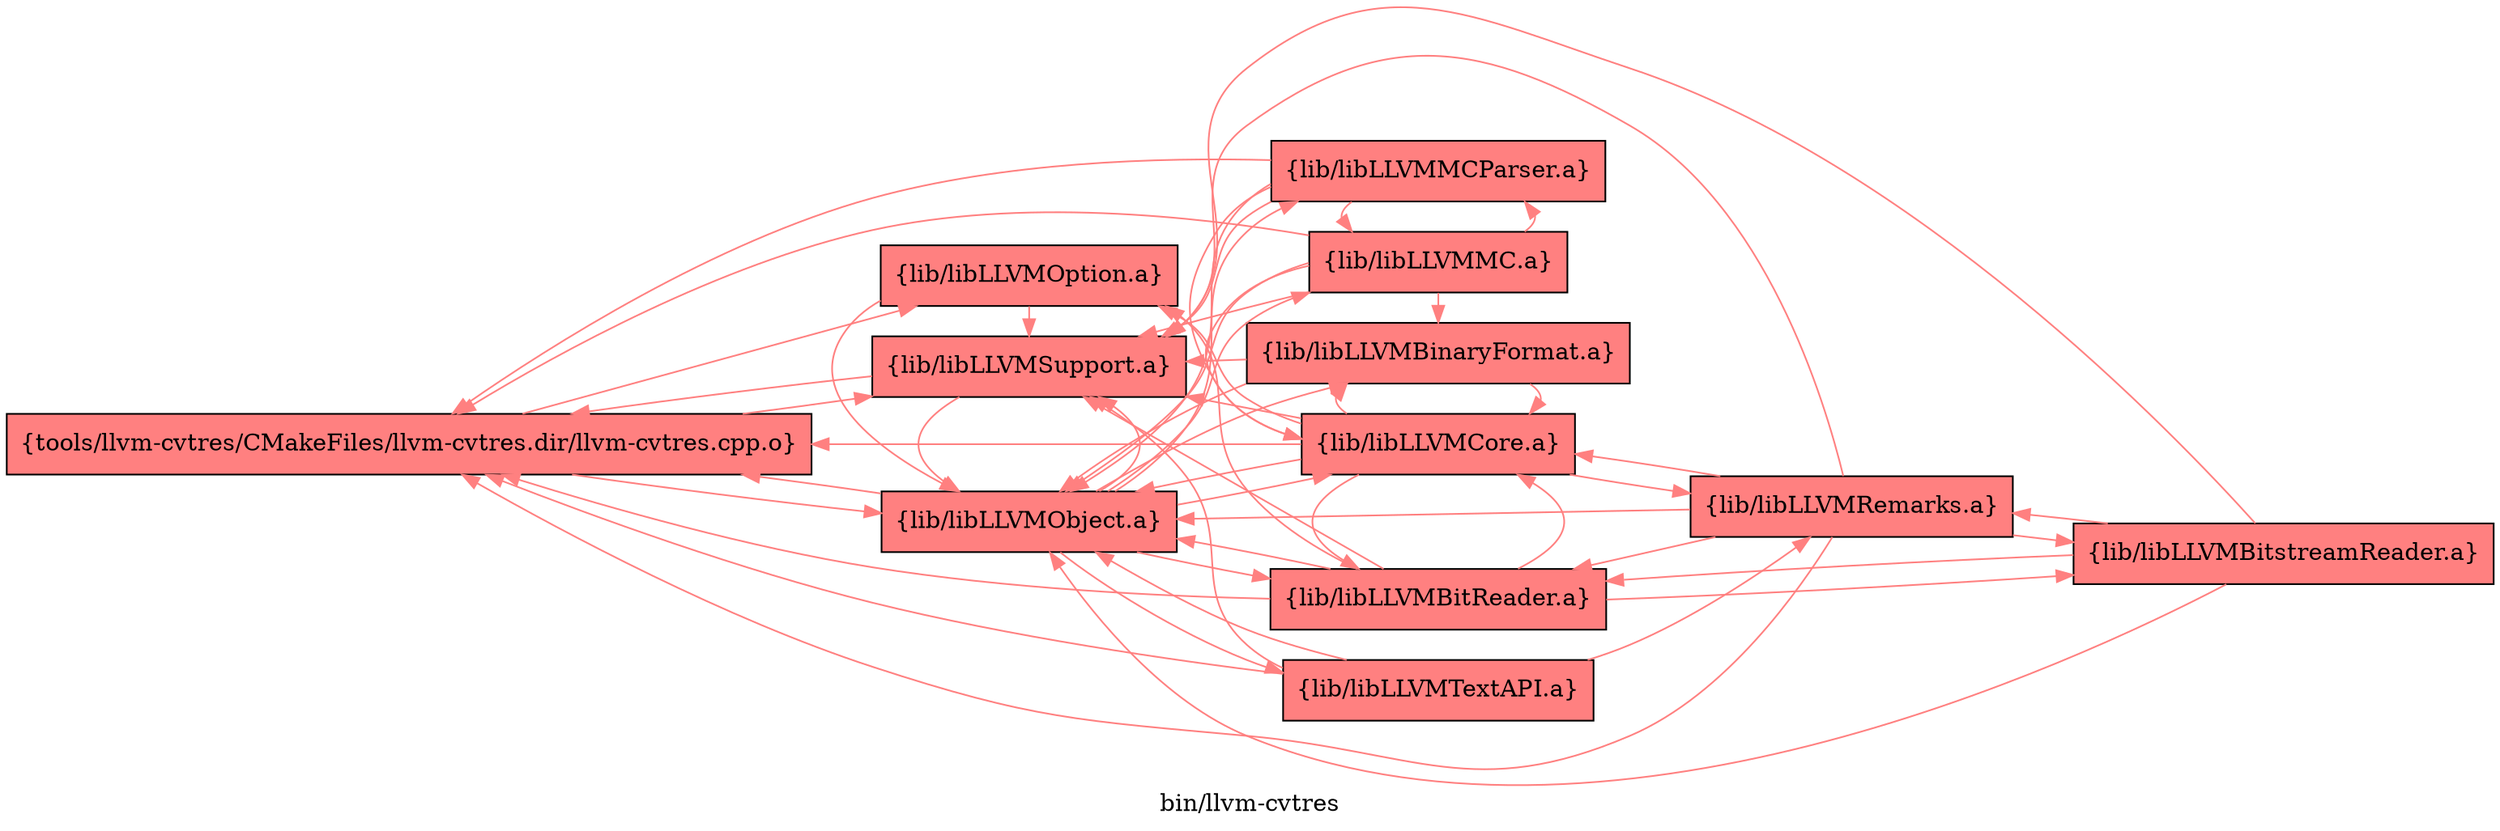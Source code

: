 digraph "bin/llvm-cvtres" {
	label="bin/llvm-cvtres";
	rankdir="LR"
	{ rank=same; Node0x5647b55400f8;  }
	{ rank=same; Node0x5647b553ff68; Node0x5647b553fa68; Node0x5647b5547268;  }
	{ rank=same; Node0x5647b5544f68; Node0x5647b5546868; Node0x5647b5547768; Node0x5647b5547c68; Node0x5647b5546368; Node0x5647b5544a68;  }

	Node0x5647b55400f8 [shape=record,shape=box,style=filled,fillcolor="1.000000 0.5 1",group=1,label="{tools/llvm-cvtres/CMakeFiles/llvm-cvtres.dir/llvm-cvtres.cpp.o}"];
	Node0x5647b55400f8 -> Node0x5647b553ff68[color="1.000000 0.5 1"];
	Node0x5647b55400f8 -> Node0x5647b553fa68[color="1.000000 0.5 1"];
	Node0x5647b55400f8 -> Node0x5647b5547268[color="1.000000 0.5 1"];
	Node0x5647b553ff68 [shape=record,shape=box,style=filled,fillcolor="1.000000 0.5 1",group=1,label="{lib/libLLVMObject.a}"];
	Node0x5647b553ff68 -> Node0x5647b5547268[color="1.000000 0.5 1"];
	Node0x5647b553ff68 -> Node0x5647b5544f68[color="1.000000 0.5 1"];
	Node0x5647b553ff68 -> Node0x5647b55400f8[color="1.000000 0.5 1"];
	Node0x5647b553ff68 -> Node0x5647b5546868[color="1.000000 0.5 1"];
	Node0x5647b553ff68 -> Node0x5647b5547768[color="1.000000 0.5 1"];
	Node0x5647b553ff68 -> Node0x5647b5547c68[color="1.000000 0.5 1"];
	Node0x5647b553ff68 -> Node0x5647b5546368[color="1.000000 0.5 1"];
	Node0x5647b553ff68 -> Node0x5647b5544a68[color="1.000000 0.5 1"];
	Node0x5647b553fa68 [shape=record,shape=box,style=filled,fillcolor="1.000000 0.5 1",group=1,label="{lib/libLLVMOption.a}"];
	Node0x5647b553fa68 -> Node0x5647b5547268[color="1.000000 0.5 1"];
	Node0x5647b553fa68 -> Node0x5647b553ff68[color="1.000000 0.5 1"];
	Node0x5647b5547268 [shape=record,shape=box,style=filled,fillcolor="1.000000 0.5 1",group=1,label="{lib/libLLVMSupport.a}"];
	Node0x5647b5547268 -> Node0x5647b553ff68[color="1.000000 0.5 1"];
	Node0x5647b5547268 -> Node0x5647b55400f8[color="1.000000 0.5 1"];
	Node0x5647b5544f68 [shape=record,shape=box,style=filled,fillcolor="1.000000 0.5 1",group=1,label="{lib/libLLVMBinaryFormat.a}"];
	Node0x5647b5544f68 -> Node0x5647b5547c68[color="1.000000 0.5 1"];
	Node0x5647b5544f68 -> Node0x5647b553ff68[color="1.000000 0.5 1"];
	Node0x5647b5544f68 -> Node0x5647b5547268[color="1.000000 0.5 1"];
	Node0x5647b5546868 [shape=record,shape=box,style=filled,fillcolor="1.000000 0.5 1",group=1,label="{lib/libLLVMMC.a}"];
	Node0x5647b5546868 -> Node0x5647b553ff68[color="1.000000 0.5 1"];
	Node0x5647b5546868 -> Node0x5647b5547268[color="1.000000 0.5 1"];
	Node0x5647b5546868 -> Node0x5647b5547c68[color="1.000000 0.5 1"];
	Node0x5647b5546868 -> Node0x5647b55400f8[color="1.000000 0.5 1"];
	Node0x5647b5546868 -> Node0x5647b5546368[color="1.000000 0.5 1"];
	Node0x5647b5546868 -> Node0x5647b5544f68[color="1.000000 0.5 1"];
	Node0x5647b5547768 [shape=record,shape=box,style=filled,fillcolor="1.000000 0.5 1",group=1,label="{lib/libLLVMBitReader.a}"];
	Node0x5647b5547768 -> Node0x5647b55400f8[color="1.000000 0.5 1"];
	Node0x5647b5547768 -> Node0x5647b553ff68[color="1.000000 0.5 1"];
	Node0x5647b5547768 -> Node0x5647b553fa68[color="1.000000 0.5 1"];
	Node0x5647b5547768 -> Node0x5647b5547268[color="1.000000 0.5 1"];
	Node0x5647b5547768 -> Node0x5647b5547c68[color="1.000000 0.5 1"];
	Node0x5647b5547768 -> Node0x5647b5545e68[color="1.000000 0.5 1"];
	Node0x5647b5547c68 [shape=record,shape=box,style=filled,fillcolor="1.000000 0.5 1",group=1,label="{lib/libLLVMCore.a}"];
	Node0x5647b5547c68 -> Node0x5647b55400f8[color="1.000000 0.5 1"];
	Node0x5647b5547c68 -> Node0x5647b553ff68[color="1.000000 0.5 1"];
	Node0x5647b5547c68 -> Node0x5647b5547268[color="1.000000 0.5 1"];
	Node0x5647b5547c68 -> Node0x5647b5547768[color="1.000000 0.5 1"];
	Node0x5647b5547c68 -> Node0x5647b5544f68[color="1.000000 0.5 1"];
	Node0x5647b5547c68 -> Node0x5647b5548168[color="1.000000 0.5 1"];
	Node0x5647b5547c68 -> Node0x5647b553fa68[color="1.000000 0.5 1"];
	Node0x5647b5546368 [shape=record,shape=box,style=filled,fillcolor="1.000000 0.5 1",group=1,label="{lib/libLLVMMCParser.a}"];
	Node0x5647b5546368 -> Node0x5647b55400f8[color="1.000000 0.5 1"];
	Node0x5647b5546368 -> Node0x5647b553ff68[color="1.000000 0.5 1"];
	Node0x5647b5546368 -> Node0x5647b5547268[color="1.000000 0.5 1"];
	Node0x5647b5546368 -> Node0x5647b5546868[color="1.000000 0.5 1"];
	Node0x5647b5546368 -> Node0x5647b5547c68[color="1.000000 0.5 1"];
	Node0x5647b5544a68 [shape=record,shape=box,style=filled,fillcolor="1.000000 0.5 1",group=1,label="{lib/libLLVMTextAPI.a}"];
	Node0x5647b5544a68 -> Node0x5647b5547268[color="1.000000 0.5 1"];
	Node0x5647b5544a68 -> Node0x5647b55400f8[color="1.000000 0.5 1"];
	Node0x5647b5544a68 -> Node0x5647b553ff68[color="1.000000 0.5 1"];
	Node0x5647b5544a68 -> Node0x5647b5548168[color="1.000000 0.5 1"];
	Node0x5647b5545e68 [shape=record,shape=box,style=filled,fillcolor="1.000000 0.5 1",group=1,label="{lib/libLLVMBitstreamReader.a}"];
	Node0x5647b5545e68 -> Node0x5647b553ff68[color="1.000000 0.5 1"];
	Node0x5647b5545e68 -> Node0x5647b5547268[color="1.000000 0.5 1"];
	Node0x5647b5545e68 -> Node0x5647b5547768[color="1.000000 0.5 1"];
	Node0x5647b5545e68 -> Node0x5647b5548168[color="1.000000 0.5 1"];
	Node0x5647b5548168 [shape=record,shape=box,style=filled,fillcolor="1.000000 0.5 1",group=1,label="{lib/libLLVMRemarks.a}"];
	Node0x5647b5548168 -> Node0x5647b5547268[color="1.000000 0.5 1"];
	Node0x5647b5548168 -> Node0x5647b5547768[color="1.000000 0.5 1"];
	Node0x5647b5548168 -> Node0x5647b553ff68[color="1.000000 0.5 1"];
	Node0x5647b5548168 -> Node0x5647b5547c68[color="1.000000 0.5 1"];
	Node0x5647b5548168 -> Node0x5647b55400f8[color="1.000000 0.5 1"];
	Node0x5647b5548168 -> Node0x5647b5545e68[color="1.000000 0.5 1"];
}
